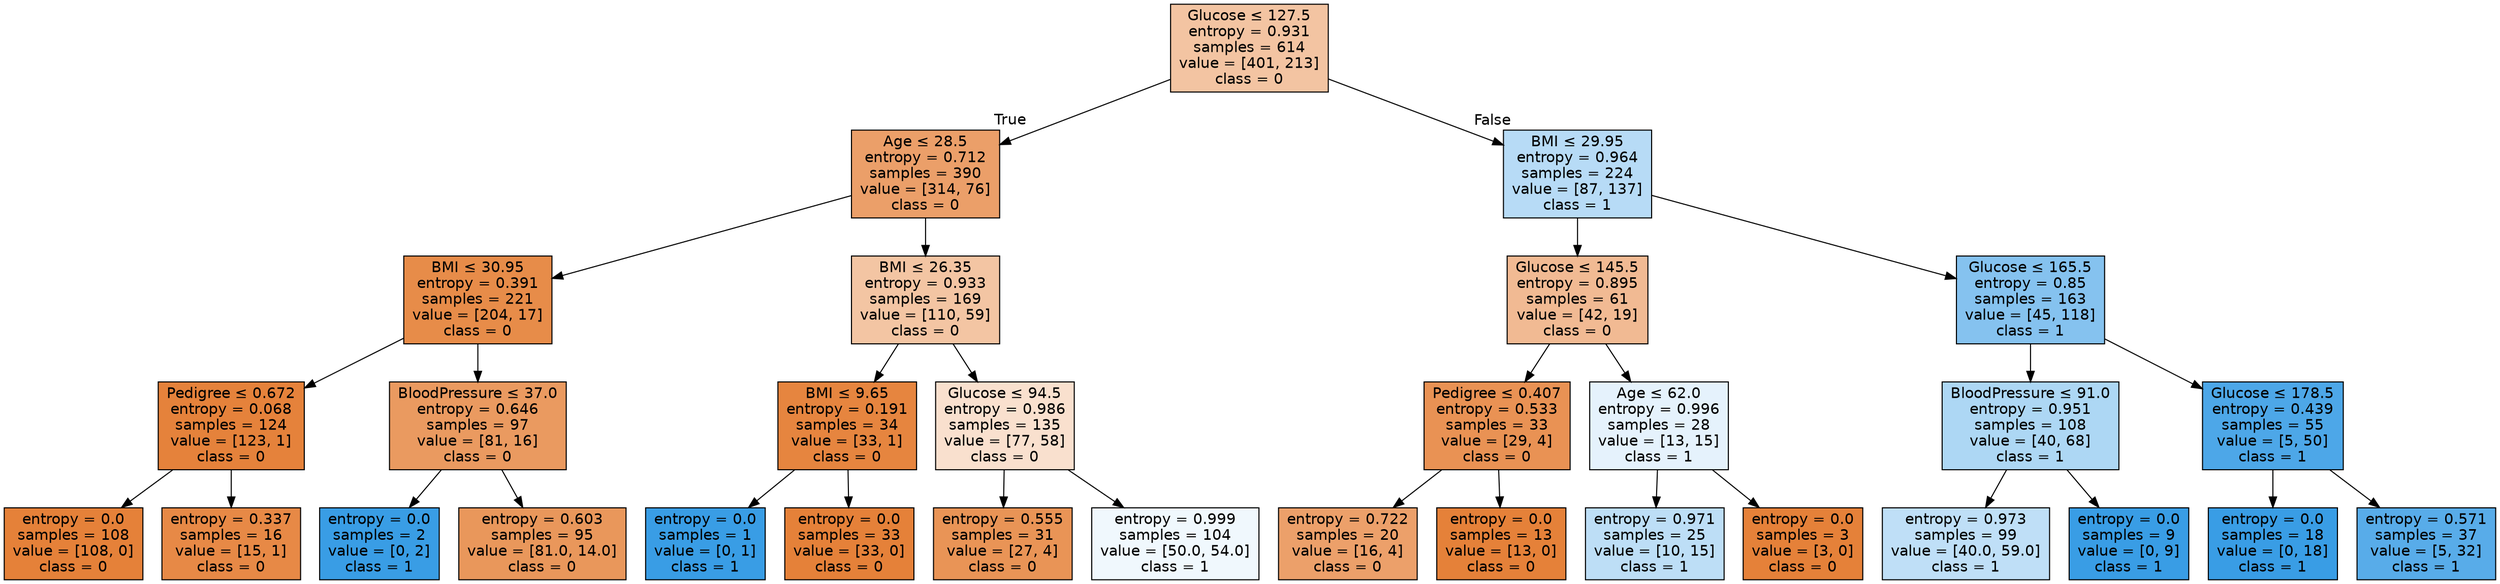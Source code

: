 digraph Tree {
node [shape=box, style="filled", color="black", fontname="helvetica"] ;
edge [fontname="helvetica"] ;
0 [label=<Glucose &le; 127.5<br/>entropy = 0.931<br/>samples = 614<br/>value = [401, 213]<br/>class = 0>, fillcolor="#f3c4a2"] ;
1 [label=<Age &le; 28.5<br/>entropy = 0.712<br/>samples = 390<br/>value = [314, 76]<br/>class = 0>, fillcolor="#eb9f69"] ;
0 -> 1 [labeldistance=2.5, labelangle=45, headlabel="True"] ;
2 [label=<BMI &le; 30.95<br/>entropy = 0.391<br/>samples = 221<br/>value = [204, 17]<br/>class = 0>, fillcolor="#e78c49"] ;
1 -> 2 ;
3 [label=<Pedigree &le; 0.672<br/>entropy = 0.068<br/>samples = 124<br/>value = [123, 1]<br/>class = 0>, fillcolor="#e5823b"] ;
2 -> 3 ;
4 [label=<entropy = 0.0<br/>samples = 108<br/>value = [108, 0]<br/>class = 0>, fillcolor="#e58139"] ;
3 -> 4 ;
5 [label=<entropy = 0.337<br/>samples = 16<br/>value = [15, 1]<br/>class = 0>, fillcolor="#e78946"] ;
3 -> 5 ;
6 [label=<BloodPressure &le; 37.0<br/>entropy = 0.646<br/>samples = 97<br/>value = [81, 16]<br/>class = 0>, fillcolor="#ea9a60"] ;
2 -> 6 ;
7 [label=<entropy = 0.0<br/>samples = 2<br/>value = [0, 2]<br/>class = 1>, fillcolor="#399de5"] ;
6 -> 7 ;
8 [label=<entropy = 0.603<br/>samples = 95<br/>value = [81.0, 14.0]<br/>class = 0>, fillcolor="#e9975b"] ;
6 -> 8 ;
9 [label=<BMI &le; 26.35<br/>entropy = 0.933<br/>samples = 169<br/>value = [110, 59]<br/>class = 0>, fillcolor="#f3c5a3"] ;
1 -> 9 ;
10 [label=<BMI &le; 9.65<br/>entropy = 0.191<br/>samples = 34<br/>value = [33, 1]<br/>class = 0>, fillcolor="#e6853f"] ;
9 -> 10 ;
11 [label=<entropy = 0.0<br/>samples = 1<br/>value = [0, 1]<br/>class = 1>, fillcolor="#399de5"] ;
10 -> 11 ;
12 [label=<entropy = 0.0<br/>samples = 33<br/>value = [33, 0]<br/>class = 0>, fillcolor="#e58139"] ;
10 -> 12 ;
13 [label=<Glucose &le; 94.5<br/>entropy = 0.986<br/>samples = 135<br/>value = [77, 58]<br/>class = 0>, fillcolor="#f9e0ce"] ;
9 -> 13 ;
14 [label=<entropy = 0.555<br/>samples = 31<br/>value = [27, 4]<br/>class = 0>, fillcolor="#e99456"] ;
13 -> 14 ;
15 [label=<entropy = 0.999<br/>samples = 104<br/>value = [50.0, 54.0]<br/>class = 1>, fillcolor="#f0f8fd"] ;
13 -> 15 ;
16 [label=<BMI &le; 29.95<br/>entropy = 0.964<br/>samples = 224<br/>value = [87, 137]<br/>class = 1>, fillcolor="#b7dbf6"] ;
0 -> 16 [labeldistance=2.5, labelangle=-45, headlabel="False"] ;
17 [label=<Glucose &le; 145.5<br/>entropy = 0.895<br/>samples = 61<br/>value = [42, 19]<br/>class = 0>, fillcolor="#f1ba93"] ;
16 -> 17 ;
18 [label=<Pedigree &le; 0.407<br/>entropy = 0.533<br/>samples = 33<br/>value = [29, 4]<br/>class = 0>, fillcolor="#e99254"] ;
17 -> 18 ;
19 [label=<entropy = 0.722<br/>samples = 20<br/>value = [16, 4]<br/>class = 0>, fillcolor="#eca06a"] ;
18 -> 19 ;
20 [label=<entropy = 0.0<br/>samples = 13<br/>value = [13, 0]<br/>class = 0>, fillcolor="#e58139"] ;
18 -> 20 ;
21 [label=<Age &le; 62.0<br/>entropy = 0.996<br/>samples = 28<br/>value = [13, 15]<br/>class = 1>, fillcolor="#e5f2fc"] ;
17 -> 21 ;
22 [label=<entropy = 0.971<br/>samples = 25<br/>value = [10, 15]<br/>class = 1>, fillcolor="#bddef6"] ;
21 -> 22 ;
23 [label=<entropy = 0.0<br/>samples = 3<br/>value = [3, 0]<br/>class = 0>, fillcolor="#e58139"] ;
21 -> 23 ;
24 [label=<Glucose &le; 165.5<br/>entropy = 0.85<br/>samples = 163<br/>value = [45, 118]<br/>class = 1>, fillcolor="#85c2ef"] ;
16 -> 24 ;
25 [label=<BloodPressure &le; 91.0<br/>entropy = 0.951<br/>samples = 108<br/>value = [40, 68]<br/>class = 1>, fillcolor="#add7f4"] ;
24 -> 25 ;
26 [label=<entropy = 0.973<br/>samples = 99<br/>value = [40.0, 59.0]<br/>class = 1>, fillcolor="#bfdff7"] ;
25 -> 26 ;
27 [label=<entropy = 0.0<br/>samples = 9<br/>value = [0, 9]<br/>class = 1>, fillcolor="#399de5"] ;
25 -> 27 ;
28 [label=<Glucose &le; 178.5<br/>entropy = 0.439<br/>samples = 55<br/>value = [5, 50]<br/>class = 1>, fillcolor="#4da7e8"] ;
24 -> 28 ;
29 [label=<entropy = 0.0<br/>samples = 18<br/>value = [0, 18]<br/>class = 1>, fillcolor="#399de5"] ;
28 -> 29 ;
30 [label=<entropy = 0.571<br/>samples = 37<br/>value = [5, 32]<br/>class = 1>, fillcolor="#58ace9"] ;
28 -> 30 ;
}